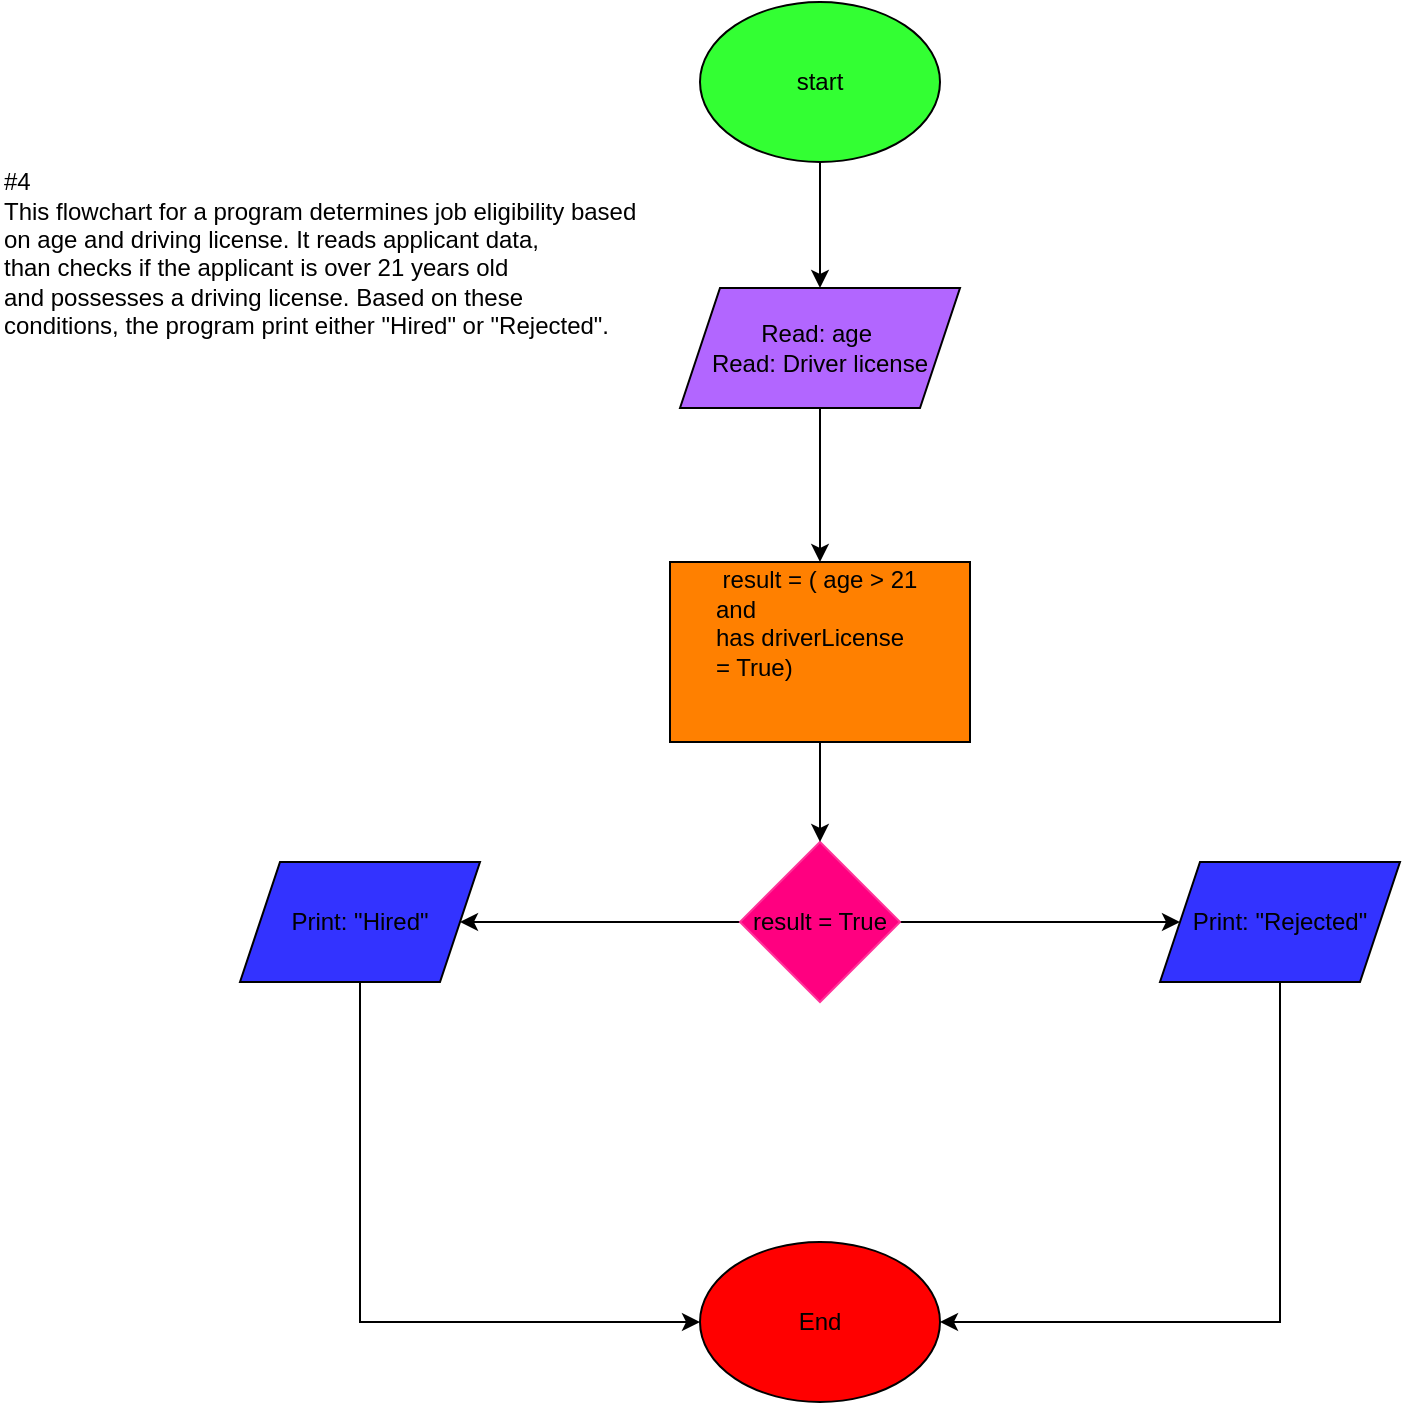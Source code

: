 <mxfile version="27.0.9">
  <diagram name="Page-1" id="LQW6ZIEFZqWHaxQzDhhQ">
    <mxGraphModel dx="2620" dy="1578" grid="1" gridSize="10" guides="1" tooltips="1" connect="1" arrows="1" fold="1" page="1" pageScale="1" pageWidth="1169" pageHeight="827" math="0" shadow="0">
      <root>
        <mxCell id="0" />
        <mxCell id="1" parent="0" />
        <mxCell id="AmeQv4qxTytWQnY_9Zm7-7" value="" style="edgeStyle=orthogonalEdgeStyle;rounded=0;orthogonalLoop=1;jettySize=auto;html=1;" parent="1" source="AmeQv4qxTytWQnY_9Zm7-1" target="AmeQv4qxTytWQnY_9Zm7-3" edge="1">
          <mxGeometry relative="1" as="geometry" />
        </mxCell>
        <mxCell id="AmeQv4qxTytWQnY_9Zm7-1" value="start" style="ellipse;whiteSpace=wrap;html=1;fillColor=#33FF33;" parent="1" vertex="1">
          <mxGeometry x="240" y="-70" width="120" height="80" as="geometry" />
        </mxCell>
        <mxCell id="AmeQv4qxTytWQnY_9Zm7-2" value="End" style="ellipse;whiteSpace=wrap;html=1;fillColor=#FF0000;" parent="1" vertex="1">
          <mxGeometry x="240" y="550" width="120" height="80" as="geometry" />
        </mxCell>
        <mxCell id="AmeQv4qxTytWQnY_9Zm7-16" value="" style="edgeStyle=orthogonalEdgeStyle;rounded=0;orthogonalLoop=1;jettySize=auto;html=1;" parent="1" source="AmeQv4qxTytWQnY_9Zm7-3" target="AmeQv4qxTytWQnY_9Zm7-8" edge="1">
          <mxGeometry relative="1" as="geometry" />
        </mxCell>
        <mxCell id="AmeQv4qxTytWQnY_9Zm7-3" value="&lt;span style=&quot;background-color: transparent; color: light-dark(rgb(0, 0, 0), rgb(255, 255, 255));&quot;&gt;Read: age&amp;nbsp;&lt;/span&gt;&lt;br&gt;&lt;div&gt;Read: Driver license&lt;/div&gt;" style="shape=parallelogram;perimeter=parallelogramPerimeter;whiteSpace=wrap;html=1;fixedSize=1;strokeColor=default;fillColor=#B266FF;align=center;" parent="1" vertex="1">
          <mxGeometry x="230" y="73" width="140" height="60" as="geometry" />
        </mxCell>
        <mxCell id="AmeQv4qxTytWQnY_9Zm7-11" style="edgeStyle=orthogonalEdgeStyle;rounded=0;orthogonalLoop=1;jettySize=auto;html=1;entryX=1;entryY=0.5;entryDx=0;entryDy=0;" parent="1" source="AmeQv4qxTytWQnY_9Zm7-4" target="AmeQv4qxTytWQnY_9Zm7-10" edge="1">
          <mxGeometry relative="1" as="geometry" />
        </mxCell>
        <mxCell id="AmeQv4qxTytWQnY_9Zm7-12" style="edgeStyle=orthogonalEdgeStyle;rounded=0;orthogonalLoop=1;jettySize=auto;html=1;entryX=0;entryY=0.5;entryDx=0;entryDy=0;" parent="1" source="AmeQv4qxTytWQnY_9Zm7-4" target="AmeQv4qxTytWQnY_9Zm7-5" edge="1">
          <mxGeometry relative="1" as="geometry" />
        </mxCell>
        <mxCell id="AmeQv4qxTytWQnY_9Zm7-4" value="result = True" style="rhombus;whiteSpace=wrap;html=1;strokeColor=#FF3399;fillColor=#FF0080;" parent="1" vertex="1">
          <mxGeometry x="260" y="350" width="80" height="80" as="geometry" />
        </mxCell>
        <mxCell id="AmeQv4qxTytWQnY_9Zm7-13" style="edgeStyle=orthogonalEdgeStyle;rounded=0;orthogonalLoop=1;jettySize=auto;html=1;exitX=0.5;exitY=1;exitDx=0;exitDy=0;" parent="1" source="AmeQv4qxTytWQnY_9Zm7-5" target="AmeQv4qxTytWQnY_9Zm7-2" edge="1">
          <mxGeometry relative="1" as="geometry">
            <Array as="points">
              <mxPoint x="530" y="590" />
            </Array>
          </mxGeometry>
        </mxCell>
        <mxCell id="AmeQv4qxTytWQnY_9Zm7-5" value="Print: &quot;Rejected&quot;" style="shape=parallelogram;perimeter=parallelogramPerimeter;whiteSpace=wrap;html=1;fixedSize=1;fillColor=#3333FF;" parent="1" vertex="1">
          <mxGeometry x="470" y="360" width="120" height="60" as="geometry" />
        </mxCell>
        <mxCell id="AmeQv4qxTytWQnY_9Zm7-6" value="#4&lt;div&gt;&lt;div&gt;This flowchart for a program determines job eligibility based&amp;nbsp;&lt;/div&gt;&lt;div&gt;on age and driving license. It reads applicant data,&lt;/div&gt;&lt;div&gt;than checks if the applicant is over 21 years old&amp;nbsp;&lt;/div&gt;&lt;div&gt;and possesses a driving license. Based on these&amp;nbsp;&lt;/div&gt;&lt;div&gt;conditions, the program print either &quot;Hired&quot; or &quot;Rejected&quot;.&lt;/div&gt;&lt;div&gt;&lt;br&gt;&lt;/div&gt;&lt;/div&gt;" style="text;html=1;align=left;verticalAlign=middle;resizable=0;points=[];autosize=1;strokeColor=none;fillColor=none;" parent="1" vertex="1">
          <mxGeometry x="-110" y="8" width="340" height="110" as="geometry" />
        </mxCell>
        <mxCell id="AmeQv4qxTytWQnY_9Zm7-17" value="" style="edgeStyle=orthogonalEdgeStyle;rounded=0;orthogonalLoop=1;jettySize=auto;html=1;" parent="1" source="AmeQv4qxTytWQnY_9Zm7-8" target="AmeQv4qxTytWQnY_9Zm7-4" edge="1">
          <mxGeometry relative="1" as="geometry" />
        </mxCell>
        <mxCell id="AmeQv4qxTytWQnY_9Zm7-8" value="&lt;br&gt;&lt;div style=&quot;text-align: left; text-wrap-mode: nowrap;&quot;&gt;&lt;span style=&quot;background-color: transparent; color: rgb(255, 255, 255);&quot;&gt;&amp;nbsp;&lt;/span&gt;&lt;/div&gt;&lt;div style=&quot;text-align: left; text-wrap-mode: nowrap;&quot;&gt;&lt;span style=&quot;background-color: transparent;&quot;&gt;&amp;nbsp;result = ( age &amp;gt; 21&amp;nbsp;&lt;/span&gt;&lt;/div&gt;&lt;div style=&quot;text-align: left; text-wrap-mode: nowrap;&quot;&gt;&lt;span style=&quot;background-color: transparent;&quot;&gt;and&amp;nbsp;&lt;/span&gt;&lt;/div&gt;&lt;div style=&quot;text-align: left; text-wrap-mode: nowrap;&quot;&gt;&lt;span style=&quot;background-color: transparent;&quot;&gt;has driverLicense&amp;nbsp;&lt;/span&gt;&lt;/div&gt;&lt;div style=&quot;text-align: left; text-wrap-mode: nowrap;&quot;&gt;&lt;span style=&quot;background-color: transparent;&quot;&gt;= True)&lt;/span&gt;&lt;/div&gt;&lt;div style=&quot;text-align: left; text-wrap-mode: nowrap;&quot;&gt;&lt;br&gt;&lt;/div&gt;&lt;div style=&quot;text-align: left; text-wrap-mode: nowrap;&quot;&gt;&lt;font style=&quot;color: rgb(255, 0, 0);&quot;&gt;&lt;br&gt;&lt;/font&gt;&lt;/div&gt;&lt;div style=&quot;text-align: left; text-wrap-mode: nowrap;&quot;&gt;&lt;br&gt;&lt;/div&gt;&lt;div style=&quot;text-align: left; text-wrap-mode: nowrap;&quot;&gt;&amp;nbsp;&lt;/div&gt;" style="rounded=0;whiteSpace=wrap;html=1;fillColor=#FF8000;" parent="1" vertex="1">
          <mxGeometry x="225" y="210" width="150" height="90" as="geometry" />
        </mxCell>
        <mxCell id="AmeQv4qxTytWQnY_9Zm7-15" style="edgeStyle=orthogonalEdgeStyle;rounded=0;orthogonalLoop=1;jettySize=auto;html=1;entryX=0;entryY=0.5;entryDx=0;entryDy=0;" parent="1" source="AmeQv4qxTytWQnY_9Zm7-10" target="AmeQv4qxTytWQnY_9Zm7-2" edge="1">
          <mxGeometry relative="1" as="geometry">
            <Array as="points">
              <mxPoint x="70" y="590" />
            </Array>
          </mxGeometry>
        </mxCell>
        <mxCell id="AmeQv4qxTytWQnY_9Zm7-10" value="Print: &quot;Hired&quot;" style="shape=parallelogram;perimeter=parallelogramPerimeter;whiteSpace=wrap;html=1;fixedSize=1;fillColor=#3333FF;" parent="1" vertex="1">
          <mxGeometry x="10" y="360" width="120" height="60" as="geometry" />
        </mxCell>
      </root>
    </mxGraphModel>
  </diagram>
</mxfile>
